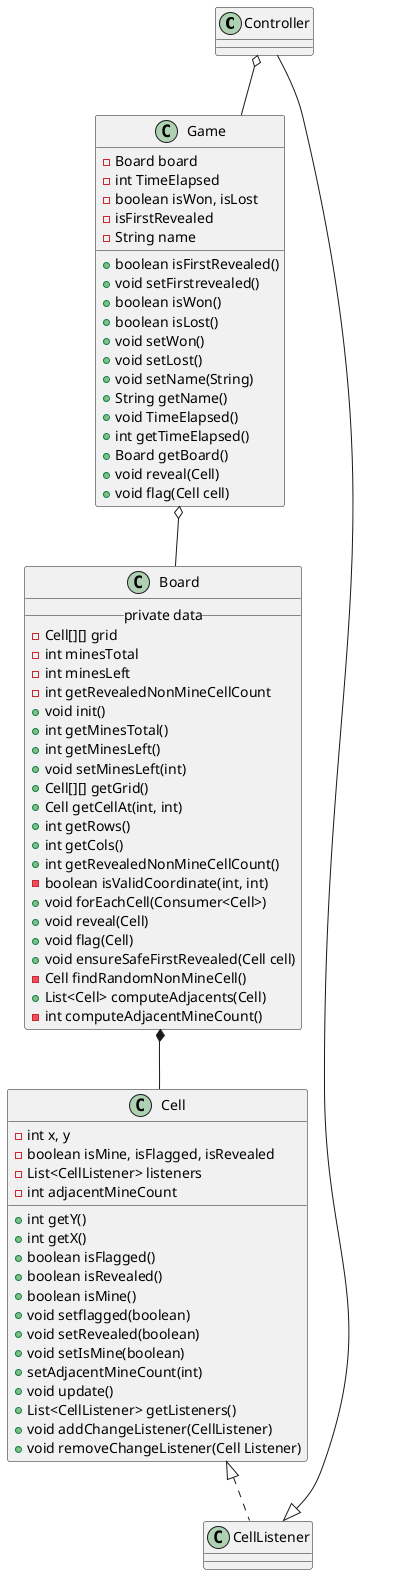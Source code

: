 @startuml "diagram"


Controller o-- Game
Board *-- Cell
Game o-- Board
CellListener <|-- Controller
Cell <|.. CellListener

class Controller {

}

class CellListener {

}

class Game {
    - Board board
    - int TimeElapsed
    - boolean isWon, isLost
    - isFirstRevealed
    - String name

    + boolean isFirstRevealed()
    + void setFirstrevealed()
    + boolean isWon()
    + boolean isLost()
    + void setWon()
    + void setLost()
    + void setName(String)
    + String getName()
    + void TimeElapsed()
    + int getTimeElapsed()
    + Board getBoard()
    + void reveal(Cell)
    + void flag(Cell cell)
}

class Board {
    __ private data __
    - Cell[][] grid
    - int minesTotal
    - int minesLeft
    - int getRevealedNonMineCellCount
    + void init()
    + int getMinesTotal()
    + int getMinesLeft()
    + void setMinesLeft(int)
    + Cell[][] getGrid()
    + Cell getCellAt(int, int)
    + int getRows()
    + int getCols()
    + int getRevealedNonMineCellCount()
    - boolean isValidCoordinate(int, int)
    + void forEachCell(Consumer<Cell>)
    + void reveal(Cell)
    + void flag(Cell)
    + void ensureSafeFirstRevealed(Cell cell)
    - Cell findRandomNonMineCell()
    + List<Cell> computeAdjacents(Cell)
    - int computeAdjacentMineCount()
}

class Cell {
    - int x, y
    - boolean isMine, isFlagged, isRevealed
    - List<CellListener> listeners
    - int adjacentMineCount

    + int getY()
    + int getX()
    + boolean isFlagged()
    + boolean isRevealed()
    + boolean isMine()
    + void setflagged(boolean)
    + void setRevealed(boolean)
    + void setIsMine(boolean)
    + setAdjacentMineCount(int)
    + void update()
    + List<CellListener> getListeners()
    + void addChangeListener(CellListener)
    + void removeChangeListener(Cell Listener)

}




@enduml

